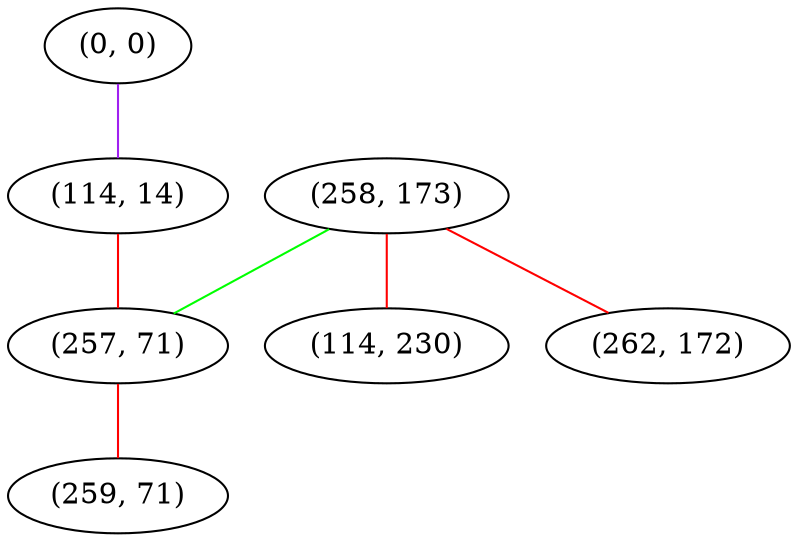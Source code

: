 graph "" {
"(0, 0)";
"(114, 14)";
"(258, 173)";
"(114, 230)";
"(257, 71)";
"(262, 172)";
"(259, 71)";
"(0, 0)" -- "(114, 14)"  [color=purple, key=0, weight=4];
"(114, 14)" -- "(257, 71)"  [color=red, key=0, weight=1];
"(258, 173)" -- "(262, 172)"  [color=red, key=0, weight=1];
"(258, 173)" -- "(114, 230)"  [color=red, key=0, weight=1];
"(258, 173)" -- "(257, 71)"  [color=green, key=0, weight=2];
"(257, 71)" -- "(259, 71)"  [color=red, key=0, weight=1];
}
